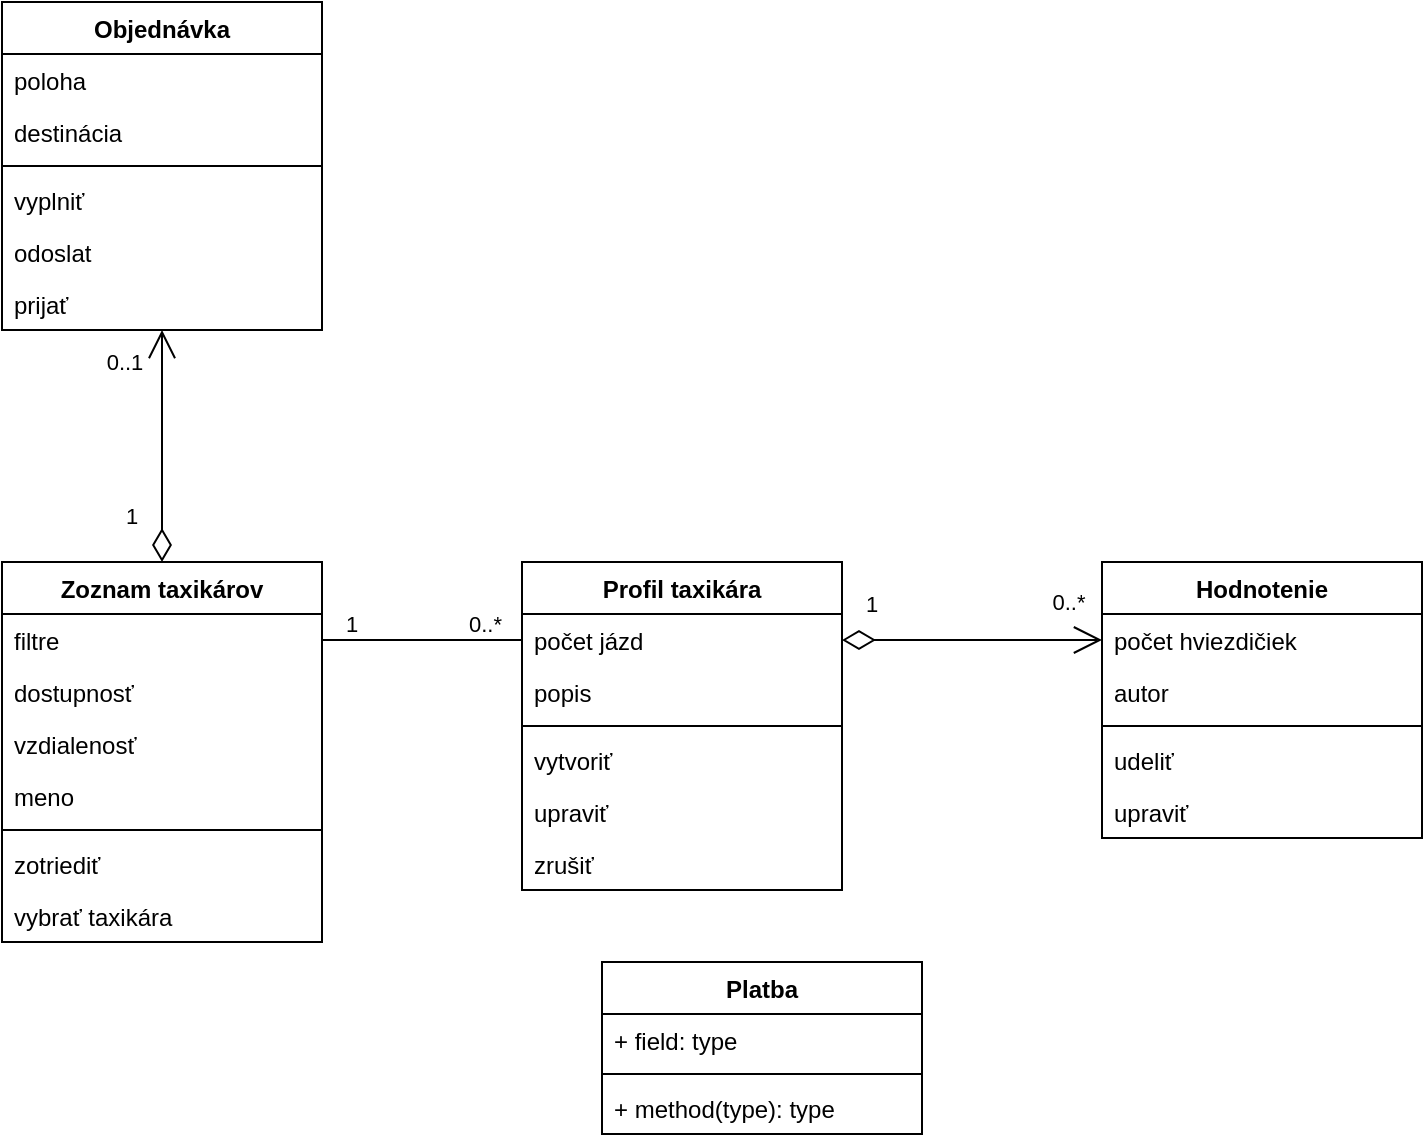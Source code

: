 <mxfile version="17.1.2" type="github">
  <diagram id="mN1ouyrNTuctR9NaxwXK" name="Page-1">
    <mxGraphModel dx="997" dy="580" grid="1" gridSize="10" guides="1" tooltips="1" connect="1" arrows="1" fold="1" page="1" pageScale="1" pageWidth="827" pageHeight="1169" math="0" shadow="0">
      <root>
        <mxCell id="0" />
        <mxCell id="1" parent="0" />
        <mxCell id="VDZjWGTv7sK5HXdo6hYH-1" value="Objednávka" style="swimlane;fontStyle=1;align=center;verticalAlign=top;childLayout=stackLayout;horizontal=1;startSize=26;horizontalStack=0;resizeParent=1;resizeParentMax=0;resizeLast=0;collapsible=1;marginBottom=0;" vertex="1" parent="1">
          <mxGeometry x="70" y="40" width="160" height="164" as="geometry" />
        </mxCell>
        <mxCell id="VDZjWGTv7sK5HXdo6hYH-2" value="poloha" style="text;strokeColor=none;fillColor=none;align=left;verticalAlign=top;spacingLeft=4;spacingRight=4;overflow=hidden;rotatable=0;points=[[0,0.5],[1,0.5]];portConstraint=eastwest;" vertex="1" parent="VDZjWGTv7sK5HXdo6hYH-1">
          <mxGeometry y="26" width="160" height="26" as="geometry" />
        </mxCell>
        <mxCell id="VDZjWGTv7sK5HXdo6hYH-36" value="destinácia" style="text;strokeColor=none;fillColor=none;align=left;verticalAlign=top;spacingLeft=4;spacingRight=4;overflow=hidden;rotatable=0;points=[[0,0.5],[1,0.5]];portConstraint=eastwest;" vertex="1" parent="VDZjWGTv7sK5HXdo6hYH-1">
          <mxGeometry y="52" width="160" height="26" as="geometry" />
        </mxCell>
        <mxCell id="VDZjWGTv7sK5HXdo6hYH-3" value="" style="line;strokeWidth=1;fillColor=none;align=left;verticalAlign=middle;spacingTop=-1;spacingLeft=3;spacingRight=3;rotatable=0;labelPosition=right;points=[];portConstraint=eastwest;" vertex="1" parent="VDZjWGTv7sK5HXdo6hYH-1">
          <mxGeometry y="78" width="160" height="8" as="geometry" />
        </mxCell>
        <mxCell id="VDZjWGTv7sK5HXdo6hYH-4" value="vyplniť" style="text;strokeColor=none;fillColor=none;align=left;verticalAlign=top;spacingLeft=4;spacingRight=4;overflow=hidden;rotatable=0;points=[[0,0.5],[1,0.5]];portConstraint=eastwest;" vertex="1" parent="VDZjWGTv7sK5HXdo6hYH-1">
          <mxGeometry y="86" width="160" height="26" as="geometry" />
        </mxCell>
        <mxCell id="VDZjWGTv7sK5HXdo6hYH-37" value="odoslat" style="text;strokeColor=none;fillColor=none;align=left;verticalAlign=top;spacingLeft=4;spacingRight=4;overflow=hidden;rotatable=0;points=[[0,0.5],[1,0.5]];portConstraint=eastwest;" vertex="1" parent="VDZjWGTv7sK5HXdo6hYH-1">
          <mxGeometry y="112" width="160" height="26" as="geometry" />
        </mxCell>
        <mxCell id="VDZjWGTv7sK5HXdo6hYH-38" value="prijať" style="text;strokeColor=none;fillColor=none;align=left;verticalAlign=top;spacingLeft=4;spacingRight=4;overflow=hidden;rotatable=0;points=[[0,0.5],[1,0.5]];portConstraint=eastwest;" vertex="1" parent="VDZjWGTv7sK5HXdo6hYH-1">
          <mxGeometry y="138" width="160" height="26" as="geometry" />
        </mxCell>
        <mxCell id="VDZjWGTv7sK5HXdo6hYH-5" value="Zoznam taxikárov" style="swimlane;fontStyle=1;align=center;verticalAlign=top;childLayout=stackLayout;horizontal=1;startSize=26;horizontalStack=0;resizeParent=1;resizeParentMax=0;resizeLast=0;collapsible=1;marginBottom=0;" vertex="1" parent="1">
          <mxGeometry x="70" y="320" width="160" height="190" as="geometry" />
        </mxCell>
        <mxCell id="VDZjWGTv7sK5HXdo6hYH-6" value="filtre" style="text;strokeColor=none;fillColor=none;align=left;verticalAlign=top;spacingLeft=4;spacingRight=4;overflow=hidden;rotatable=0;points=[[0,0.5],[1,0.5]];portConstraint=eastwest;" vertex="1" parent="VDZjWGTv7sK5HXdo6hYH-5">
          <mxGeometry y="26" width="160" height="26" as="geometry" />
        </mxCell>
        <mxCell id="VDZjWGTv7sK5HXdo6hYH-44" value="dostupnosť" style="text;strokeColor=none;fillColor=none;align=left;verticalAlign=top;spacingLeft=4;spacingRight=4;overflow=hidden;rotatable=0;points=[[0,0.5],[1,0.5]];portConstraint=eastwest;" vertex="1" parent="VDZjWGTv7sK5HXdo6hYH-5">
          <mxGeometry y="52" width="160" height="26" as="geometry" />
        </mxCell>
        <mxCell id="VDZjWGTv7sK5HXdo6hYH-45" value="vzdialenosť" style="text;strokeColor=none;fillColor=none;align=left;verticalAlign=top;spacingLeft=4;spacingRight=4;overflow=hidden;rotatable=0;points=[[0,0.5],[1,0.5]];portConstraint=eastwest;" vertex="1" parent="VDZjWGTv7sK5HXdo6hYH-5">
          <mxGeometry y="78" width="160" height="26" as="geometry" />
        </mxCell>
        <mxCell id="VDZjWGTv7sK5HXdo6hYH-46" value="meno" style="text;strokeColor=none;fillColor=none;align=left;verticalAlign=top;spacingLeft=4;spacingRight=4;overflow=hidden;rotatable=0;points=[[0,0.5],[1,0.5]];portConstraint=eastwest;" vertex="1" parent="VDZjWGTv7sK5HXdo6hYH-5">
          <mxGeometry y="104" width="160" height="26" as="geometry" />
        </mxCell>
        <mxCell id="VDZjWGTv7sK5HXdo6hYH-7" value="" style="line;strokeWidth=1;fillColor=none;align=left;verticalAlign=middle;spacingTop=-1;spacingLeft=3;spacingRight=3;rotatable=0;labelPosition=right;points=[];portConstraint=eastwest;" vertex="1" parent="VDZjWGTv7sK5HXdo6hYH-5">
          <mxGeometry y="130" width="160" height="8" as="geometry" />
        </mxCell>
        <mxCell id="VDZjWGTv7sK5HXdo6hYH-8" value="zotriediť" style="text;strokeColor=none;fillColor=none;align=left;verticalAlign=top;spacingLeft=4;spacingRight=4;overflow=hidden;rotatable=0;points=[[0,0.5],[1,0.5]];portConstraint=eastwest;" vertex="1" parent="VDZjWGTv7sK5HXdo6hYH-5">
          <mxGeometry y="138" width="160" height="26" as="geometry" />
        </mxCell>
        <mxCell id="VDZjWGTv7sK5HXdo6hYH-42" value="vybrať taxikára" style="text;strokeColor=none;fillColor=none;align=left;verticalAlign=top;spacingLeft=4;spacingRight=4;overflow=hidden;rotatable=0;points=[[0,0.5],[1,0.5]];portConstraint=eastwest;" vertex="1" parent="VDZjWGTv7sK5HXdo6hYH-5">
          <mxGeometry y="164" width="160" height="26" as="geometry" />
        </mxCell>
        <mxCell id="VDZjWGTv7sK5HXdo6hYH-9" value="Hodnotenie" style="swimlane;fontStyle=1;align=center;verticalAlign=top;childLayout=stackLayout;horizontal=1;startSize=26;horizontalStack=0;resizeParent=1;resizeParentMax=0;resizeLast=0;collapsible=1;marginBottom=0;" vertex="1" parent="1">
          <mxGeometry x="620" y="320" width="160" height="138" as="geometry" />
        </mxCell>
        <mxCell id="VDZjWGTv7sK5HXdo6hYH-10" value="počet hviezdičiek" style="text;strokeColor=none;fillColor=none;align=left;verticalAlign=top;spacingLeft=4;spacingRight=4;overflow=hidden;rotatable=0;points=[[0,0.5],[1,0.5]];portConstraint=eastwest;" vertex="1" parent="VDZjWGTv7sK5HXdo6hYH-9">
          <mxGeometry y="26" width="160" height="26" as="geometry" />
        </mxCell>
        <mxCell id="VDZjWGTv7sK5HXdo6hYH-47" value="autor" style="text;strokeColor=none;fillColor=none;align=left;verticalAlign=top;spacingLeft=4;spacingRight=4;overflow=hidden;rotatable=0;points=[[0,0.5],[1,0.5]];portConstraint=eastwest;" vertex="1" parent="VDZjWGTv7sK5HXdo6hYH-9">
          <mxGeometry y="52" width="160" height="26" as="geometry" />
        </mxCell>
        <mxCell id="VDZjWGTv7sK5HXdo6hYH-11" value="" style="line;strokeWidth=1;fillColor=none;align=left;verticalAlign=middle;spacingTop=-1;spacingLeft=3;spacingRight=3;rotatable=0;labelPosition=right;points=[];portConstraint=eastwest;" vertex="1" parent="VDZjWGTv7sK5HXdo6hYH-9">
          <mxGeometry y="78" width="160" height="8" as="geometry" />
        </mxCell>
        <mxCell id="VDZjWGTv7sK5HXdo6hYH-12" value="udeliť" style="text;strokeColor=none;fillColor=none;align=left;verticalAlign=top;spacingLeft=4;spacingRight=4;overflow=hidden;rotatable=0;points=[[0,0.5],[1,0.5]];portConstraint=eastwest;" vertex="1" parent="VDZjWGTv7sK5HXdo6hYH-9">
          <mxGeometry y="86" width="160" height="26" as="geometry" />
        </mxCell>
        <mxCell id="VDZjWGTv7sK5HXdo6hYH-51" value="upraviť" style="text;strokeColor=none;fillColor=none;align=left;verticalAlign=top;spacingLeft=4;spacingRight=4;overflow=hidden;rotatable=0;points=[[0,0.5],[1,0.5]];portConstraint=eastwest;" vertex="1" parent="VDZjWGTv7sK5HXdo6hYH-9">
          <mxGeometry y="112" width="160" height="26" as="geometry" />
        </mxCell>
        <mxCell id="VDZjWGTv7sK5HXdo6hYH-13" value="Profil taxikára" style="swimlane;fontStyle=1;align=center;verticalAlign=top;childLayout=stackLayout;horizontal=1;startSize=26;horizontalStack=0;resizeParent=1;resizeParentMax=0;resizeLast=0;collapsible=1;marginBottom=0;" vertex="1" parent="1">
          <mxGeometry x="330" y="320" width="160" height="164" as="geometry" />
        </mxCell>
        <mxCell id="VDZjWGTv7sK5HXdo6hYH-14" value="počet jázd" style="text;strokeColor=none;fillColor=none;align=left;verticalAlign=top;spacingLeft=4;spacingRight=4;overflow=hidden;rotatable=0;points=[[0,0.5],[1,0.5]];portConstraint=eastwest;" vertex="1" parent="VDZjWGTv7sK5HXdo6hYH-13">
          <mxGeometry y="26" width="160" height="26" as="geometry" />
        </mxCell>
        <mxCell id="VDZjWGTv7sK5HXdo6hYH-43" value="popis" style="text;strokeColor=none;fillColor=none;align=left;verticalAlign=top;spacingLeft=4;spacingRight=4;overflow=hidden;rotatable=0;points=[[0,0.5],[1,0.5]];portConstraint=eastwest;" vertex="1" parent="VDZjWGTv7sK5HXdo6hYH-13">
          <mxGeometry y="52" width="160" height="26" as="geometry" />
        </mxCell>
        <mxCell id="VDZjWGTv7sK5HXdo6hYH-15" value="" style="line;strokeWidth=1;fillColor=none;align=left;verticalAlign=middle;spacingTop=-1;spacingLeft=3;spacingRight=3;rotatable=0;labelPosition=right;points=[];portConstraint=eastwest;" vertex="1" parent="VDZjWGTv7sK5HXdo6hYH-13">
          <mxGeometry y="78" width="160" height="8" as="geometry" />
        </mxCell>
        <mxCell id="VDZjWGTv7sK5HXdo6hYH-16" value="vytvoriť" style="text;strokeColor=none;fillColor=none;align=left;verticalAlign=top;spacingLeft=4;spacingRight=4;overflow=hidden;rotatable=0;points=[[0,0.5],[1,0.5]];portConstraint=eastwest;" vertex="1" parent="VDZjWGTv7sK5HXdo6hYH-13">
          <mxGeometry y="86" width="160" height="26" as="geometry" />
        </mxCell>
        <mxCell id="VDZjWGTv7sK5HXdo6hYH-49" value="upraviť" style="text;strokeColor=none;fillColor=none;align=left;verticalAlign=top;spacingLeft=4;spacingRight=4;overflow=hidden;rotatable=0;points=[[0,0.5],[1,0.5]];portConstraint=eastwest;" vertex="1" parent="VDZjWGTv7sK5HXdo6hYH-13">
          <mxGeometry y="112" width="160" height="26" as="geometry" />
        </mxCell>
        <mxCell id="VDZjWGTv7sK5HXdo6hYH-50" value="zrušiť" style="text;strokeColor=none;fillColor=none;align=left;verticalAlign=top;spacingLeft=4;spacingRight=4;overflow=hidden;rotatable=0;points=[[0,0.5],[1,0.5]];portConstraint=eastwest;" vertex="1" parent="VDZjWGTv7sK5HXdo6hYH-13">
          <mxGeometry y="138" width="160" height="26" as="geometry" />
        </mxCell>
        <mxCell id="VDZjWGTv7sK5HXdo6hYH-24" value="" style="endArrow=none;html=1;edgeStyle=orthogonalEdgeStyle;rounded=0;exitX=1;exitY=0.5;exitDx=0;exitDy=0;entryX=0;entryY=0.5;entryDx=0;entryDy=0;" edge="1" parent="1" source="VDZjWGTv7sK5HXdo6hYH-6" target="VDZjWGTv7sK5HXdo6hYH-14">
          <mxGeometry relative="1" as="geometry">
            <mxPoint x="330" y="290" as="sourcePoint" />
            <mxPoint x="490" y="290" as="targetPoint" />
          </mxGeometry>
        </mxCell>
        <mxCell id="VDZjWGTv7sK5HXdo6hYH-25" value="1" style="edgeLabel;resizable=0;html=1;align=left;verticalAlign=bottom;" connectable="0" vertex="1" parent="VDZjWGTv7sK5HXdo6hYH-24">
          <mxGeometry x="-1" relative="1" as="geometry">
            <mxPoint x="10" as="offset" />
          </mxGeometry>
        </mxCell>
        <mxCell id="VDZjWGTv7sK5HXdo6hYH-26" value="0..*" style="edgeLabel;resizable=0;html=1;align=right;verticalAlign=bottom;" connectable="0" vertex="1" parent="VDZjWGTv7sK5HXdo6hYH-24">
          <mxGeometry x="1" relative="1" as="geometry">
            <mxPoint x="-10" as="offset" />
          </mxGeometry>
        </mxCell>
        <mxCell id="VDZjWGTv7sK5HXdo6hYH-29" value="1" style="endArrow=open;html=1;endSize=12;startArrow=diamondThin;startSize=14;startFill=0;edgeStyle=orthogonalEdgeStyle;align=left;verticalAlign=bottom;rounded=0;exitX=1;exitY=0.5;exitDx=0;exitDy=0;entryX=0;entryY=0.5;entryDx=0;entryDy=0;" edge="1" parent="1" source="VDZjWGTv7sK5HXdo6hYH-14" target="VDZjWGTv7sK5HXdo6hYH-10">
          <mxGeometry x="-0.846" y="9" relative="1" as="geometry">
            <mxPoint x="330" y="290" as="sourcePoint" />
            <mxPoint x="490" y="290" as="targetPoint" />
            <mxPoint as="offset" />
          </mxGeometry>
        </mxCell>
        <mxCell id="VDZjWGTv7sK5HXdo6hYH-30" value="0..*" style="edgeLabel;html=1;align=center;verticalAlign=middle;resizable=0;points=[];" vertex="1" connectable="0" parent="VDZjWGTv7sK5HXdo6hYH-29">
          <mxGeometry x="0.739" y="-3" relative="1" as="geometry">
            <mxPoint y="-22" as="offset" />
          </mxGeometry>
        </mxCell>
        <mxCell id="VDZjWGTv7sK5HXdo6hYH-34" value="1" style="endArrow=open;html=1;endSize=12;startArrow=diamondThin;startSize=14;startFill=0;edgeStyle=orthogonalEdgeStyle;align=left;verticalAlign=bottom;rounded=0;exitX=0.5;exitY=0;exitDx=0;exitDy=0;" edge="1" parent="1" source="VDZjWGTv7sK5HXdo6hYH-5" target="VDZjWGTv7sK5HXdo6hYH-1">
          <mxGeometry x="-0.761" y="20" relative="1" as="geometry">
            <mxPoint x="330" y="290" as="sourcePoint" />
            <mxPoint x="150" y="230" as="targetPoint" />
            <Array as="points" />
            <mxPoint as="offset" />
          </mxGeometry>
        </mxCell>
        <mxCell id="VDZjWGTv7sK5HXdo6hYH-35" value="0..1" style="edgeLabel;html=1;align=center;verticalAlign=middle;resizable=0;points=[];" vertex="1" connectable="0" parent="VDZjWGTv7sK5HXdo6hYH-34">
          <mxGeometry x="0.859" y="3" relative="1" as="geometry">
            <mxPoint x="-16" y="8" as="offset" />
          </mxGeometry>
        </mxCell>
        <mxCell id="VDZjWGTv7sK5HXdo6hYH-52" value="Platba" style="swimlane;fontStyle=1;align=center;verticalAlign=top;childLayout=stackLayout;horizontal=1;startSize=26;horizontalStack=0;resizeParent=1;resizeParentMax=0;resizeLast=0;collapsible=1;marginBottom=0;" vertex="1" parent="1">
          <mxGeometry x="370" y="520" width="160" height="86" as="geometry" />
        </mxCell>
        <mxCell id="VDZjWGTv7sK5HXdo6hYH-53" value="+ field: type" style="text;strokeColor=none;fillColor=none;align=left;verticalAlign=top;spacingLeft=4;spacingRight=4;overflow=hidden;rotatable=0;points=[[0,0.5],[1,0.5]];portConstraint=eastwest;" vertex="1" parent="VDZjWGTv7sK5HXdo6hYH-52">
          <mxGeometry y="26" width="160" height="26" as="geometry" />
        </mxCell>
        <mxCell id="VDZjWGTv7sK5HXdo6hYH-54" value="" style="line;strokeWidth=1;fillColor=none;align=left;verticalAlign=middle;spacingTop=-1;spacingLeft=3;spacingRight=3;rotatable=0;labelPosition=right;points=[];portConstraint=eastwest;" vertex="1" parent="VDZjWGTv7sK5HXdo6hYH-52">
          <mxGeometry y="52" width="160" height="8" as="geometry" />
        </mxCell>
        <mxCell id="VDZjWGTv7sK5HXdo6hYH-55" value="+ method(type): type" style="text;strokeColor=none;fillColor=none;align=left;verticalAlign=top;spacingLeft=4;spacingRight=4;overflow=hidden;rotatable=0;points=[[0,0.5],[1,0.5]];portConstraint=eastwest;" vertex="1" parent="VDZjWGTv7sK5HXdo6hYH-52">
          <mxGeometry y="60" width="160" height="26" as="geometry" />
        </mxCell>
      </root>
    </mxGraphModel>
  </diagram>
</mxfile>
